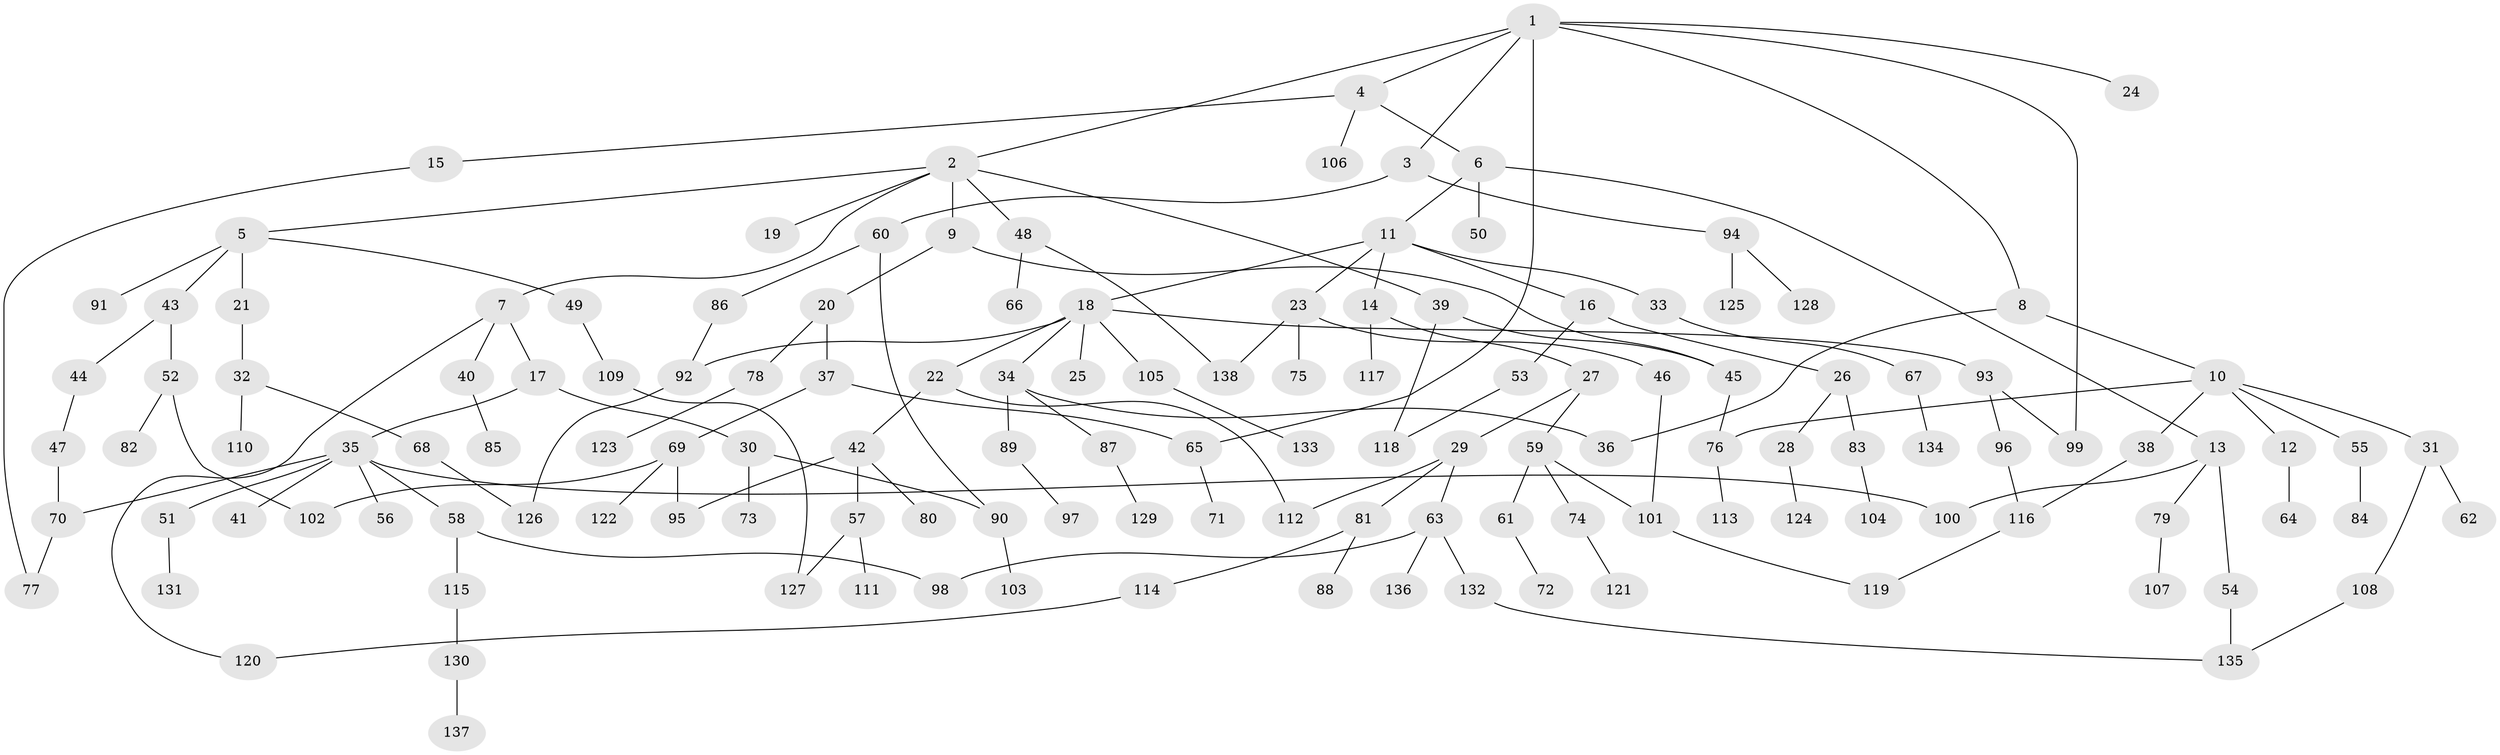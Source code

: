 // Generated by graph-tools (version 1.1) at 2025/34/03/09/25 02:34:02]
// undirected, 138 vertices, 161 edges
graph export_dot {
graph [start="1"]
  node [color=gray90,style=filled];
  1;
  2;
  3;
  4;
  5;
  6;
  7;
  8;
  9;
  10;
  11;
  12;
  13;
  14;
  15;
  16;
  17;
  18;
  19;
  20;
  21;
  22;
  23;
  24;
  25;
  26;
  27;
  28;
  29;
  30;
  31;
  32;
  33;
  34;
  35;
  36;
  37;
  38;
  39;
  40;
  41;
  42;
  43;
  44;
  45;
  46;
  47;
  48;
  49;
  50;
  51;
  52;
  53;
  54;
  55;
  56;
  57;
  58;
  59;
  60;
  61;
  62;
  63;
  64;
  65;
  66;
  67;
  68;
  69;
  70;
  71;
  72;
  73;
  74;
  75;
  76;
  77;
  78;
  79;
  80;
  81;
  82;
  83;
  84;
  85;
  86;
  87;
  88;
  89;
  90;
  91;
  92;
  93;
  94;
  95;
  96;
  97;
  98;
  99;
  100;
  101;
  102;
  103;
  104;
  105;
  106;
  107;
  108;
  109;
  110;
  111;
  112;
  113;
  114;
  115;
  116;
  117;
  118;
  119;
  120;
  121;
  122;
  123;
  124;
  125;
  126;
  127;
  128;
  129;
  130;
  131;
  132;
  133;
  134;
  135;
  136;
  137;
  138;
  1 -- 2;
  1 -- 3;
  1 -- 4;
  1 -- 8;
  1 -- 24;
  1 -- 65;
  1 -- 99;
  2 -- 5;
  2 -- 7;
  2 -- 9;
  2 -- 19;
  2 -- 39;
  2 -- 48;
  3 -- 60;
  3 -- 94;
  4 -- 6;
  4 -- 15;
  4 -- 106;
  5 -- 21;
  5 -- 43;
  5 -- 49;
  5 -- 91;
  6 -- 11;
  6 -- 13;
  6 -- 50;
  7 -- 17;
  7 -- 40;
  7 -- 120;
  8 -- 10;
  8 -- 36;
  9 -- 20;
  9 -- 45;
  10 -- 12;
  10 -- 31;
  10 -- 38;
  10 -- 55;
  10 -- 76;
  11 -- 14;
  11 -- 16;
  11 -- 18;
  11 -- 23;
  11 -- 33;
  12 -- 64;
  13 -- 54;
  13 -- 79;
  13 -- 100;
  14 -- 27;
  14 -- 117;
  15 -- 77;
  16 -- 26;
  16 -- 53;
  17 -- 30;
  17 -- 35;
  18 -- 22;
  18 -- 25;
  18 -- 34;
  18 -- 92;
  18 -- 93;
  18 -- 105;
  20 -- 37;
  20 -- 78;
  21 -- 32;
  22 -- 42;
  22 -- 112;
  23 -- 46;
  23 -- 75;
  23 -- 138;
  26 -- 28;
  26 -- 83;
  27 -- 29;
  27 -- 59;
  28 -- 124;
  29 -- 63;
  29 -- 81;
  29 -- 112;
  30 -- 73;
  30 -- 90;
  31 -- 62;
  31 -- 108;
  32 -- 68;
  32 -- 110;
  33 -- 67;
  34 -- 87;
  34 -- 89;
  34 -- 36;
  35 -- 41;
  35 -- 51;
  35 -- 56;
  35 -- 58;
  35 -- 70;
  35 -- 100;
  37 -- 69;
  37 -- 65;
  38 -- 116;
  39 -- 45;
  39 -- 118;
  40 -- 85;
  42 -- 57;
  42 -- 80;
  42 -- 95;
  43 -- 44;
  43 -- 52;
  44 -- 47;
  45 -- 76;
  46 -- 101;
  47 -- 70;
  48 -- 66;
  48 -- 138;
  49 -- 109;
  51 -- 131;
  52 -- 82;
  52 -- 102;
  53 -- 118;
  54 -- 135;
  55 -- 84;
  57 -- 111;
  57 -- 127;
  58 -- 115;
  58 -- 98;
  59 -- 61;
  59 -- 74;
  59 -- 101;
  60 -- 86;
  60 -- 90;
  61 -- 72;
  63 -- 98;
  63 -- 132;
  63 -- 136;
  65 -- 71;
  67 -- 134;
  68 -- 126;
  69 -- 95;
  69 -- 102;
  69 -- 122;
  70 -- 77;
  74 -- 121;
  76 -- 113;
  78 -- 123;
  79 -- 107;
  81 -- 88;
  81 -- 114;
  83 -- 104;
  86 -- 92;
  87 -- 129;
  89 -- 97;
  90 -- 103;
  92 -- 126;
  93 -- 96;
  93 -- 99;
  94 -- 125;
  94 -- 128;
  96 -- 116;
  101 -- 119;
  105 -- 133;
  108 -- 135;
  109 -- 127;
  114 -- 120;
  115 -- 130;
  116 -- 119;
  130 -- 137;
  132 -- 135;
}
